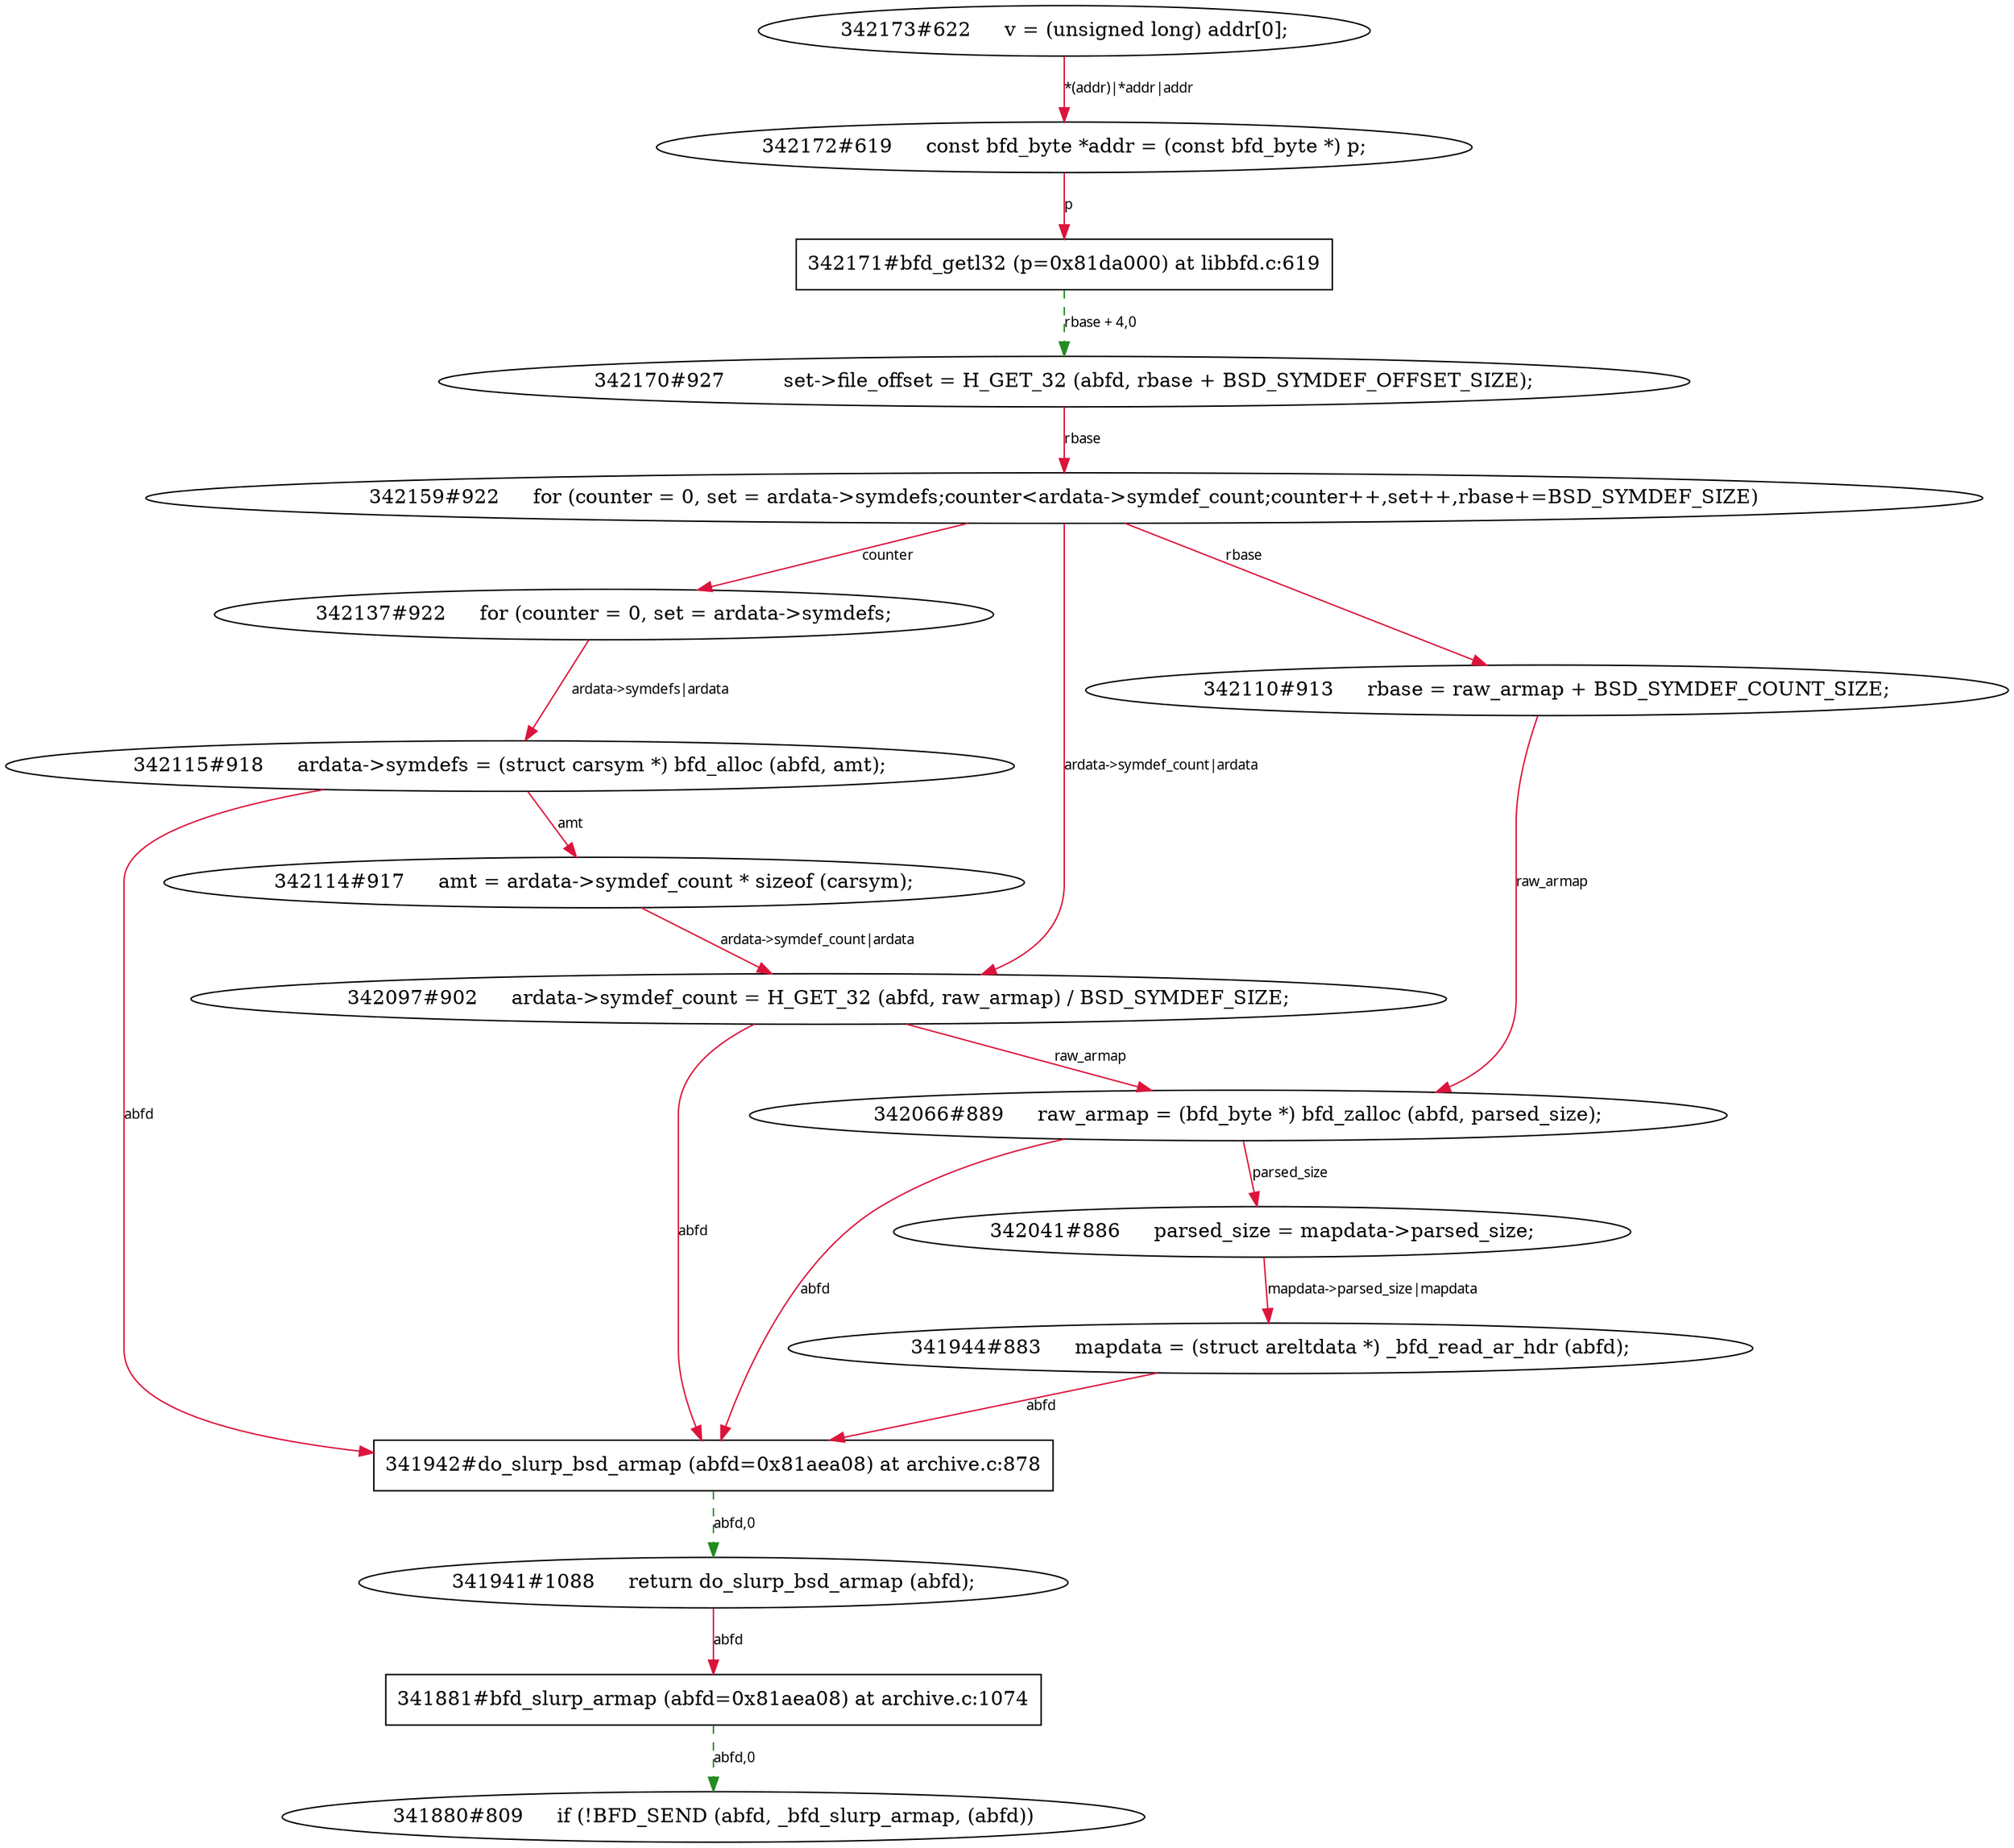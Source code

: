 digraph tiantgraph{
"342114#917	  amt = ardata->symdef_count * sizeof (carsym);";
"342115#918	  ardata->symdefs = (struct carsym *) bfd_alloc (abfd, amt);";
"341881#bfd_slurp_armap (abfd=0x81aea08) at archive.c:1074"[shape="record"];
"342159#922	  for (counter = 0, set = ardata->symdefs;counter<ardata->symdef_count;counter++,set++,rbase+=BSD_SYMDEF_SIZE)";
"341880#809	  if (!BFD_SEND (abfd, _bfd_slurp_armap, (abfd))";
"342097#902	  ardata->symdef_count = H_GET_32 (abfd, raw_armap) / BSD_SYMDEF_SIZE;";
"342066#889	  raw_armap = (bfd_byte *) bfd_zalloc (abfd, parsed_size);";
"341941#1088	    return do_slurp_bsd_armap (abfd);";
"341942#do_slurp_bsd_armap (abfd=0x81aea08) at archive.c:878"[shape="record"];
"342041#886	  parsed_size = mapdata->parsed_size;";
"341944#883	  mapdata = (struct areltdata *) _bfd_read_ar_hdr (abfd);";
"342137#922	  for (counter = 0, set = ardata->symdefs;";
"342170#927	      set->file_offset = H_GET_32 (abfd, rbase + BSD_SYMDEF_OFFSET_SIZE);";
"342171#bfd_getl32 (p=0x81da000) at libbfd.c:619"[shape="record"];
"342172#619	  const bfd_byte *addr = (const bfd_byte *) p;";
"342173#622	  v = (unsigned long) addr[0];";
"342110#913	  rbase = raw_armap + BSD_SYMDEF_COUNT_SIZE;";
edge [fontname = "Verdana", fontsize = 10, color="crimson", style="solid"];
"342114#917	  amt = ardata->symdef_count * sizeof (carsym);"->"342097#902	  ardata->symdef_count = H_GET_32 (abfd, raw_armap) / BSD_SYMDEF_SIZE;"[label="ardata->symdef_count|ardata"];
"342115#918	  ardata->symdefs = (struct carsym *) bfd_alloc (abfd, amt);"->"342114#917	  amt = ardata->symdef_count * sizeof (carsym);"[label="amt"];
"342115#918	  ardata->symdefs = (struct carsym *) bfd_alloc (abfd, amt);"->"341942#do_slurp_bsd_armap (abfd=0x81aea08) at archive.c:878"[label="abfd"];
"342159#922	  for (counter = 0, set = ardata->symdefs;counter<ardata->symdef_count;counter++,set++,rbase+=BSD_SYMDEF_SIZE)"->"342110#913	  rbase = raw_armap + BSD_SYMDEF_COUNT_SIZE;"[label="rbase"];
"342159#922	  for (counter = 0, set = ardata->symdefs;counter<ardata->symdef_count;counter++,set++,rbase+=BSD_SYMDEF_SIZE)"->"342137#922	  for (counter = 0, set = ardata->symdefs;"[label="counter"];
"342159#922	  for (counter = 0, set = ardata->symdefs;counter<ardata->symdef_count;counter++,set++,rbase+=BSD_SYMDEF_SIZE)"->"342097#902	  ardata->symdef_count = H_GET_32 (abfd, raw_armap) / BSD_SYMDEF_SIZE;"[label="ardata->symdef_count|ardata"];
"342097#902	  ardata->symdef_count = H_GET_32 (abfd, raw_armap) / BSD_SYMDEF_SIZE;"->"342066#889	  raw_armap = (bfd_byte *) bfd_zalloc (abfd, parsed_size);"[label="raw_armap"];
"342097#902	  ardata->symdef_count = H_GET_32 (abfd, raw_armap) / BSD_SYMDEF_SIZE;"->"341942#do_slurp_bsd_armap (abfd=0x81aea08) at archive.c:878"[label="abfd"];
"342066#889	  raw_armap = (bfd_byte *) bfd_zalloc (abfd, parsed_size);"->"342041#886	  parsed_size = mapdata->parsed_size;"[label="parsed_size"];
"342066#889	  raw_armap = (bfd_byte *) bfd_zalloc (abfd, parsed_size);"->"341942#do_slurp_bsd_armap (abfd=0x81aea08) at archive.c:878"[label="abfd"];
"341941#1088	    return do_slurp_bsd_armap (abfd);"->"341881#bfd_slurp_armap (abfd=0x81aea08) at archive.c:1074"[label="abfd"];
"342041#886	  parsed_size = mapdata->parsed_size;"->"341944#883	  mapdata = (struct areltdata *) _bfd_read_ar_hdr (abfd);"[label="mapdata->parsed_size|mapdata"];
"341944#883	  mapdata = (struct areltdata *) _bfd_read_ar_hdr (abfd);"->"341942#do_slurp_bsd_armap (abfd=0x81aea08) at archive.c:878"[label="abfd"];
"342137#922	  for (counter = 0, set = ardata->symdefs;"->"342115#918	  ardata->symdefs = (struct carsym *) bfd_alloc (abfd, amt);"[label="ardata->symdefs|ardata"];
"342170#927	      set->file_offset = H_GET_32 (abfd, rbase + BSD_SYMDEF_OFFSET_SIZE);"->"342159#922	  for (counter = 0, set = ardata->symdefs;counter<ardata->symdef_count;counter++,set++,rbase+=BSD_SYMDEF_SIZE)"[label="rbase"];
"342172#619	  const bfd_byte *addr = (const bfd_byte *) p;"->"342171#bfd_getl32 (p=0x81da000) at libbfd.c:619"[label="p"];
"342173#622	  v = (unsigned long) addr[0];"->"342172#619	  const bfd_byte *addr = (const bfd_byte *) p;"[label="*(addr)|*addr|addr"];
"342110#913	  rbase = raw_armap + BSD_SYMDEF_COUNT_SIZE;"->"342066#889	  raw_armap = (bfd_byte *) bfd_zalloc (abfd, parsed_size);"[label="raw_armap"];
"341881#bfd_slurp_armap (abfd=0x81aea08) at archive.c:1074"->"341880#809	  if (!BFD_SEND (abfd, _bfd_slurp_armap, (abfd))"[label="abfd,0",style="dashed", color="forestgreen"];
"342171#bfd_getl32 (p=0x81da000) at libbfd.c:619"->"342170#927	      set->file_offset = H_GET_32 (abfd, rbase + BSD_SYMDEF_OFFSET_SIZE);"[label="rbase + 4,0",style="dashed", color="forestgreen"];
"341942#do_slurp_bsd_armap (abfd=0x81aea08) at archive.c:878"->"341941#1088	    return do_slurp_bsd_armap (abfd);"[label="abfd,0",style="dashed", color="forestgreen"];
}
